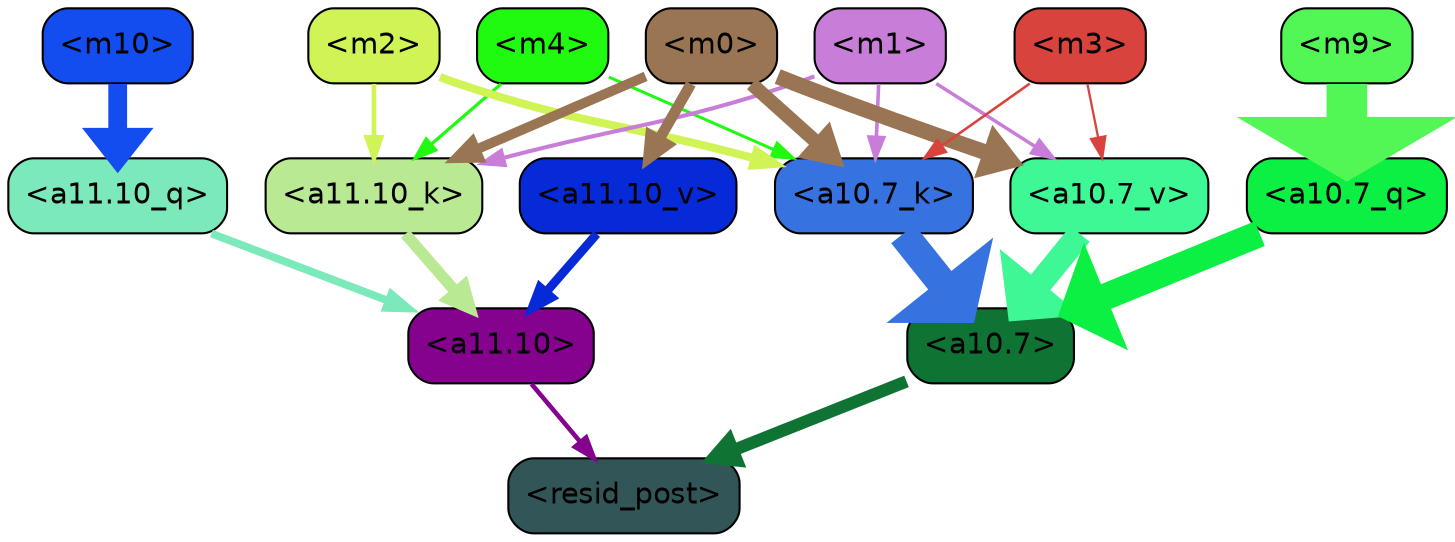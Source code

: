 strict digraph "" {
	graph [bgcolor=transparent,
		layout=dot,
		overlap=false,
		splines=true
	];
	"<a11.10>"	[color=black,
		fillcolor="#85028f",
		fontname=Helvetica,
		shape=box,
		style="filled, rounded"];
	"<resid_post>"	[color=black,
		fillcolor="#325657",
		fontname=Helvetica,
		shape=box,
		style="filled, rounded"];
	"<a11.10>" -> "<resid_post>"	[color="#85028f",
		penwidth=2.1870908737182617];
	"<a10.7>"	[color=black,
		fillcolor="#0f7433",
		fontname=Helvetica,
		shape=box,
		style="filled, rounded"];
	"<a10.7>" -> "<resid_post>"	[color="#0f7433",
		penwidth=5.91640043258667];
	"<a11.10_q>"	[color=black,
		fillcolor="#7be9b9",
		fontname=Helvetica,
		shape=box,
		style="filled, rounded"];
	"<a11.10_q>" -> "<a11.10>"	[color="#7be9b9",
		penwidth=3.7345781326293945];
	"<a11.10_k>"	[color=black,
		fillcolor="#bae993",
		fontname=Helvetica,
		shape=box,
		style="filled, rounded"];
	"<a11.10_k>" -> "<a11.10>"	[color="#bae993",
		penwidth=5.476471900939941];
	"<a11.10_v>"	[color=black,
		fillcolor="#072ad8",
		fontname=Helvetica,
		shape=box,
		style="filled, rounded"];
	"<a11.10_v>" -> "<a11.10>"	[color="#072ad8",
		penwidth=4.234584808349609];
	"<m10>"	[color=black,
		fillcolor="#134cef",
		fontname=Helvetica,
		shape=box,
		style="filled, rounded"];
	"<m10>" -> "<a11.10_q>"	[color="#134cef",
		penwidth=9.006220817565918];
	"<m4>"	[color=black,
		fillcolor="#20fa11",
		fontname=Helvetica,
		shape=box,
		style="filled, rounded"];
	"<m4>" -> "<a11.10_k>"	[color="#20fa11",
		penwidth=1.5611934661865234];
	"<a10.7_k>"	[color=black,
		fillcolor="#3673e0",
		fontname=Helvetica,
		shape=box,
		style="filled, rounded"];
	"<m4>" -> "<a10.7_k>"	[color="#20fa11",
		penwidth=1.4400577545166016];
	"<m2>"	[color=black,
		fillcolor="#d0f456",
		fontname=Helvetica,
		shape=box,
		style="filled, rounded"];
	"<m2>" -> "<a11.10_k>"	[color="#d0f456",
		penwidth=2.233745574951172];
	"<m2>" -> "<a10.7_k>"	[color="#d0f456",
		penwidth=3.885385513305664];
	"<m1>"	[color=black,
		fillcolor="#c87ed9",
		fontname=Helvetica,
		shape=box,
		style="filled, rounded"];
	"<m1>" -> "<a11.10_k>"	[color="#c87ed9",
		penwidth=1.9532585144042969];
	"<m1>" -> "<a10.7_k>"	[color="#c87ed9",
		penwidth=1.715433120727539];
	"<a10.7_v>"	[color=black,
		fillcolor="#3ef895",
		fontname=Helvetica,
		shape=box,
		style="filled, rounded"];
	"<m1>" -> "<a10.7_v>"	[color="#c87ed9",
		penwidth=1.6661434173583984];
	"<m0>"	[color=black,
		fillcolor="#9a7553",
		fontname=Helvetica,
		shape=box,
		style="filled, rounded"];
	"<m0>" -> "<a11.10_k>"	[color="#9a7553",
		penwidth=4.74156379699707];
	"<m0>" -> "<a11.10_v>"	[color="#9a7553",
		penwidth=5.179497718811035];
	"<m0>" -> "<a10.7_k>"	[color="#9a7553",
		penwidth=6.664663314819336];
	"<m0>" -> "<a10.7_v>"	[color="#9a7553",
		penwidth=7.515811920166016];
	"<a10.7_q>"	[color=black,
		fillcolor="#0cef43",
		fontname=Helvetica,
		shape=box,
		style="filled, rounded"];
	"<a10.7_q>" -> "<a10.7>"	[color="#0cef43",
		penwidth=12.782963037490845];
	"<a10.7_k>" -> "<a10.7>"	[color="#3673e0",
		penwidth=14.267318844795227];
	"<a10.7_v>" -> "<a10.7>"	[color="#3ef895",
		penwidth=11.931080102920532];
	"<m9>"	[color=black,
		fillcolor="#52f756",
		fontname=Helvetica,
		shape=box,
		style="filled, rounded"];
	"<m9>" -> "<a10.7_q>"	[color="#52f756",
		penwidth=19.50539994239807];
	"<m3>"	[color=black,
		fillcolor="#d9433d",
		fontname=Helvetica,
		shape=box,
		style="filled, rounded"];
	"<m3>" -> "<a10.7_k>"	[color="#d9433d",
		penwidth=1.2413082122802734];
	"<m3>" -> "<a10.7_v>"	[color="#d9433d",
		penwidth=1.1016654968261719];
}
